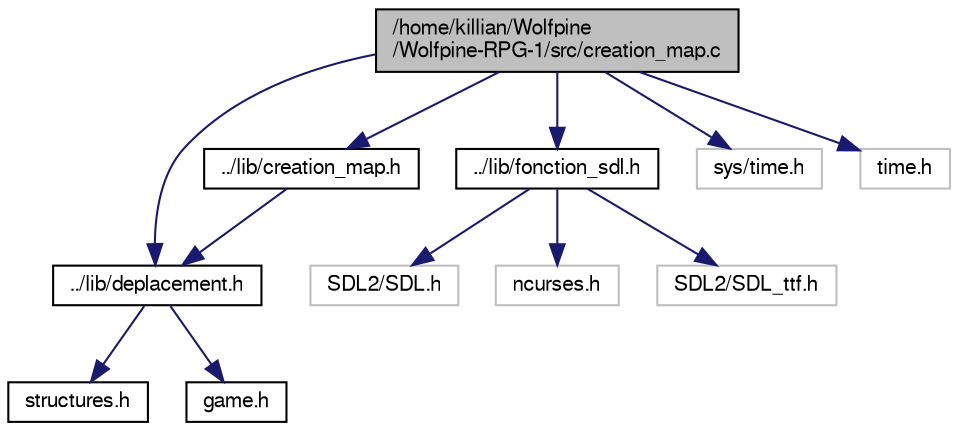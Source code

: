 digraph "/home/killian/Wolfpine/Wolfpine-RPG-1/src/creation_map.c"
{
 // LATEX_PDF_SIZE
  edge [fontname="FreeSans",fontsize="10",labelfontname="FreeSans",labelfontsize="10"];
  node [fontname="FreeSans",fontsize="10",shape=record];
  Node1 [label="/home/killian/Wolfpine\l/Wolfpine-RPG-1/src/creation_map.c",height=0.2,width=0.4,color="black", fillcolor="grey75", style="filled", fontcolor="black",tooltip="Fonctions de création d'une map."];
  Node1 -> Node2 [color="midnightblue",fontsize="10",style="solid",fontname="FreeSans"];
  Node2 [label="../lib/deplacement.h",height=0.2,width=0.4,color="black", fillcolor="white", style="filled",URL="$d8/da5/deplacement_8h.html",tooltip=" "];
  Node2 -> Node3 [color="midnightblue",fontsize="10",style="solid",fontname="FreeSans"];
  Node3 [label="structures.h",height=0.2,width=0.4,color="black", fillcolor="white", style="filled",URL="$dd/da3/structures_8h.html",tooltip="Structures d'objets."];
  Node2 -> Node4 [color="midnightblue",fontsize="10",style="solid",fontname="FreeSans"];
  Node4 [label="game.h",height=0.2,width=0.4,color="black", fillcolor="white", style="filled",URL="$d2/dd5/game_8h.html",tooltip=" "];
  Node1 -> Node5 [color="midnightblue",fontsize="10",style="solid",fontname="FreeSans"];
  Node5 [label="../lib/creation_map.h",height=0.2,width=0.4,color="black", fillcolor="white", style="filled",URL="$d7/d00/creation__map_8h.html",tooltip=" "];
  Node5 -> Node2 [color="midnightblue",fontsize="10",style="solid",fontname="FreeSans"];
  Node1 -> Node6 [color="midnightblue",fontsize="10",style="solid",fontname="FreeSans"];
  Node6 [label="../lib/fonction_sdl.h",height=0.2,width=0.4,color="black", fillcolor="white", style="filled",URL="$d0/dea/fonction__sdl_8h.html",tooltip=" "];
  Node6 -> Node7 [color="midnightblue",fontsize="10",style="solid",fontname="FreeSans"];
  Node7 [label="SDL2/SDL.h",height=0.2,width=0.4,color="grey75", fillcolor="white", style="filled",tooltip=" "];
  Node6 -> Node8 [color="midnightblue",fontsize="10",style="solid",fontname="FreeSans"];
  Node8 [label="ncurses.h",height=0.2,width=0.4,color="grey75", fillcolor="white", style="filled",tooltip=" "];
  Node6 -> Node9 [color="midnightblue",fontsize="10",style="solid",fontname="FreeSans"];
  Node9 [label="SDL2/SDL_ttf.h",height=0.2,width=0.4,color="grey75", fillcolor="white", style="filled",tooltip=" "];
  Node1 -> Node10 [color="midnightblue",fontsize="10",style="solid",fontname="FreeSans"];
  Node10 [label="sys/time.h",height=0.2,width=0.4,color="grey75", fillcolor="white", style="filled",tooltip=" "];
  Node1 -> Node11 [color="midnightblue",fontsize="10",style="solid",fontname="FreeSans"];
  Node11 [label="time.h",height=0.2,width=0.4,color="grey75", fillcolor="white", style="filled",tooltip=" "];
}
